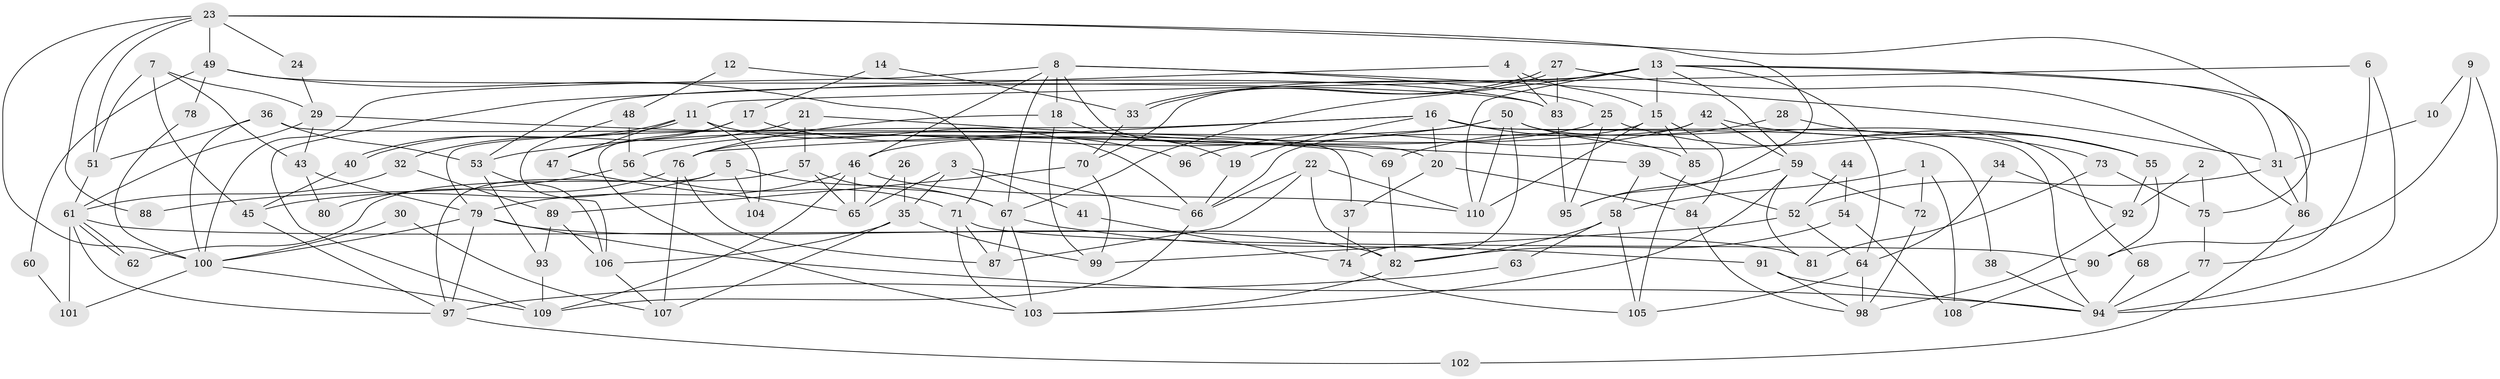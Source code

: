 // coarse degree distribution, {3: 0.2077922077922078, 2: 0.18181818181818182, 4: 0.14285714285714285, 7: 0.09090909090909091, 6: 0.2077922077922078, 5: 0.07792207792207792, 11: 0.025974025974025976, 8: 0.05194805194805195, 9: 0.012987012987012988}
// Generated by graph-tools (version 1.1) at 2025/23/03/03/25 07:23:57]
// undirected, 110 vertices, 220 edges
graph export_dot {
graph [start="1"]
  node [color=gray90,style=filled];
  1;
  2;
  3;
  4;
  5;
  6;
  7;
  8;
  9;
  10;
  11;
  12;
  13;
  14;
  15;
  16;
  17;
  18;
  19;
  20;
  21;
  22;
  23;
  24;
  25;
  26;
  27;
  28;
  29;
  30;
  31;
  32;
  33;
  34;
  35;
  36;
  37;
  38;
  39;
  40;
  41;
  42;
  43;
  44;
  45;
  46;
  47;
  48;
  49;
  50;
  51;
  52;
  53;
  54;
  55;
  56;
  57;
  58;
  59;
  60;
  61;
  62;
  63;
  64;
  65;
  66;
  67;
  68;
  69;
  70;
  71;
  72;
  73;
  74;
  75;
  76;
  77;
  78;
  79;
  80;
  81;
  82;
  83;
  84;
  85;
  86;
  87;
  88;
  89;
  90;
  91;
  92;
  93;
  94;
  95;
  96;
  97;
  98;
  99;
  100;
  101;
  102;
  103;
  104;
  105;
  106;
  107;
  108;
  109;
  110;
  1 -- 72;
  1 -- 58;
  1 -- 108;
  2 -- 92;
  2 -- 75;
  3 -- 66;
  3 -- 35;
  3 -- 41;
  3 -- 65;
  4 -- 109;
  4 -- 15;
  4 -- 83;
  5 -- 97;
  5 -- 45;
  5 -- 67;
  5 -- 104;
  6 -- 94;
  6 -- 11;
  6 -- 77;
  7 -- 51;
  7 -- 29;
  7 -- 43;
  7 -- 45;
  8 -- 31;
  8 -- 67;
  8 -- 18;
  8 -- 20;
  8 -- 25;
  8 -- 46;
  8 -- 100;
  9 -- 94;
  9 -- 90;
  9 -- 10;
  10 -- 31;
  11 -- 40;
  11 -- 40;
  11 -- 66;
  11 -- 47;
  11 -- 104;
  12 -- 83;
  12 -- 48;
  13 -- 31;
  13 -- 15;
  13 -- 53;
  13 -- 59;
  13 -- 64;
  13 -- 67;
  13 -- 70;
  13 -- 86;
  13 -- 110;
  14 -- 17;
  14 -- 33;
  15 -- 46;
  15 -- 110;
  15 -- 84;
  15 -- 85;
  16 -- 79;
  16 -- 85;
  16 -- 19;
  16 -- 20;
  16 -- 38;
  16 -- 76;
  16 -- 94;
  17 -- 103;
  17 -- 47;
  17 -- 96;
  18 -- 76;
  18 -- 19;
  18 -- 99;
  19 -- 66;
  20 -- 37;
  20 -- 84;
  21 -- 32;
  21 -- 57;
  21 -- 69;
  22 -- 110;
  22 -- 87;
  22 -- 66;
  22 -- 82;
  23 -- 100;
  23 -- 75;
  23 -- 24;
  23 -- 49;
  23 -- 51;
  23 -- 88;
  23 -- 95;
  24 -- 29;
  25 -- 76;
  25 -- 73;
  25 -- 95;
  26 -- 35;
  26 -- 65;
  27 -- 83;
  27 -- 33;
  27 -- 33;
  27 -- 86;
  28 -- 69;
  28 -- 55;
  29 -- 43;
  29 -- 61;
  29 -- 39;
  30 -- 107;
  30 -- 100;
  31 -- 52;
  31 -- 86;
  32 -- 61;
  32 -- 89;
  33 -- 70;
  34 -- 64;
  34 -- 92;
  35 -- 106;
  35 -- 99;
  35 -- 107;
  36 -- 53;
  36 -- 100;
  36 -- 37;
  36 -- 51;
  37 -- 74;
  38 -- 94;
  39 -- 58;
  39 -- 52;
  40 -- 45;
  41 -- 74;
  42 -- 59;
  42 -- 66;
  42 -- 55;
  42 -- 96;
  43 -- 79;
  43 -- 80;
  44 -- 52;
  44 -- 54;
  45 -- 97;
  46 -- 109;
  46 -- 65;
  46 -- 79;
  46 -- 110;
  47 -- 65;
  48 -- 106;
  48 -- 56;
  49 -- 83;
  49 -- 60;
  49 -- 71;
  49 -- 78;
  50 -- 53;
  50 -- 110;
  50 -- 55;
  50 -- 56;
  50 -- 68;
  50 -- 74;
  51 -- 61;
  52 -- 64;
  52 -- 99;
  53 -- 106;
  53 -- 93;
  54 -- 82;
  54 -- 108;
  55 -- 90;
  55 -- 92;
  56 -- 71;
  56 -- 88;
  57 -- 67;
  57 -- 65;
  57 -- 62;
  58 -- 105;
  58 -- 82;
  58 -- 63;
  59 -- 95;
  59 -- 72;
  59 -- 81;
  59 -- 103;
  60 -- 101;
  61 -- 62;
  61 -- 62;
  61 -- 81;
  61 -- 97;
  61 -- 101;
  63 -- 97;
  64 -- 98;
  64 -- 105;
  66 -- 109;
  67 -- 87;
  67 -- 91;
  67 -- 103;
  68 -- 94;
  69 -- 82;
  70 -- 99;
  70 -- 89;
  71 -- 103;
  71 -- 87;
  71 -- 90;
  72 -- 98;
  73 -- 81;
  73 -- 75;
  74 -- 105;
  75 -- 77;
  76 -- 87;
  76 -- 80;
  76 -- 107;
  77 -- 94;
  78 -- 100;
  79 -- 82;
  79 -- 94;
  79 -- 97;
  79 -- 100;
  82 -- 103;
  83 -- 95;
  84 -- 98;
  85 -- 105;
  86 -- 102;
  89 -- 93;
  89 -- 106;
  90 -- 108;
  91 -- 94;
  91 -- 98;
  92 -- 98;
  93 -- 109;
  97 -- 102;
  100 -- 101;
  100 -- 109;
  106 -- 107;
}
